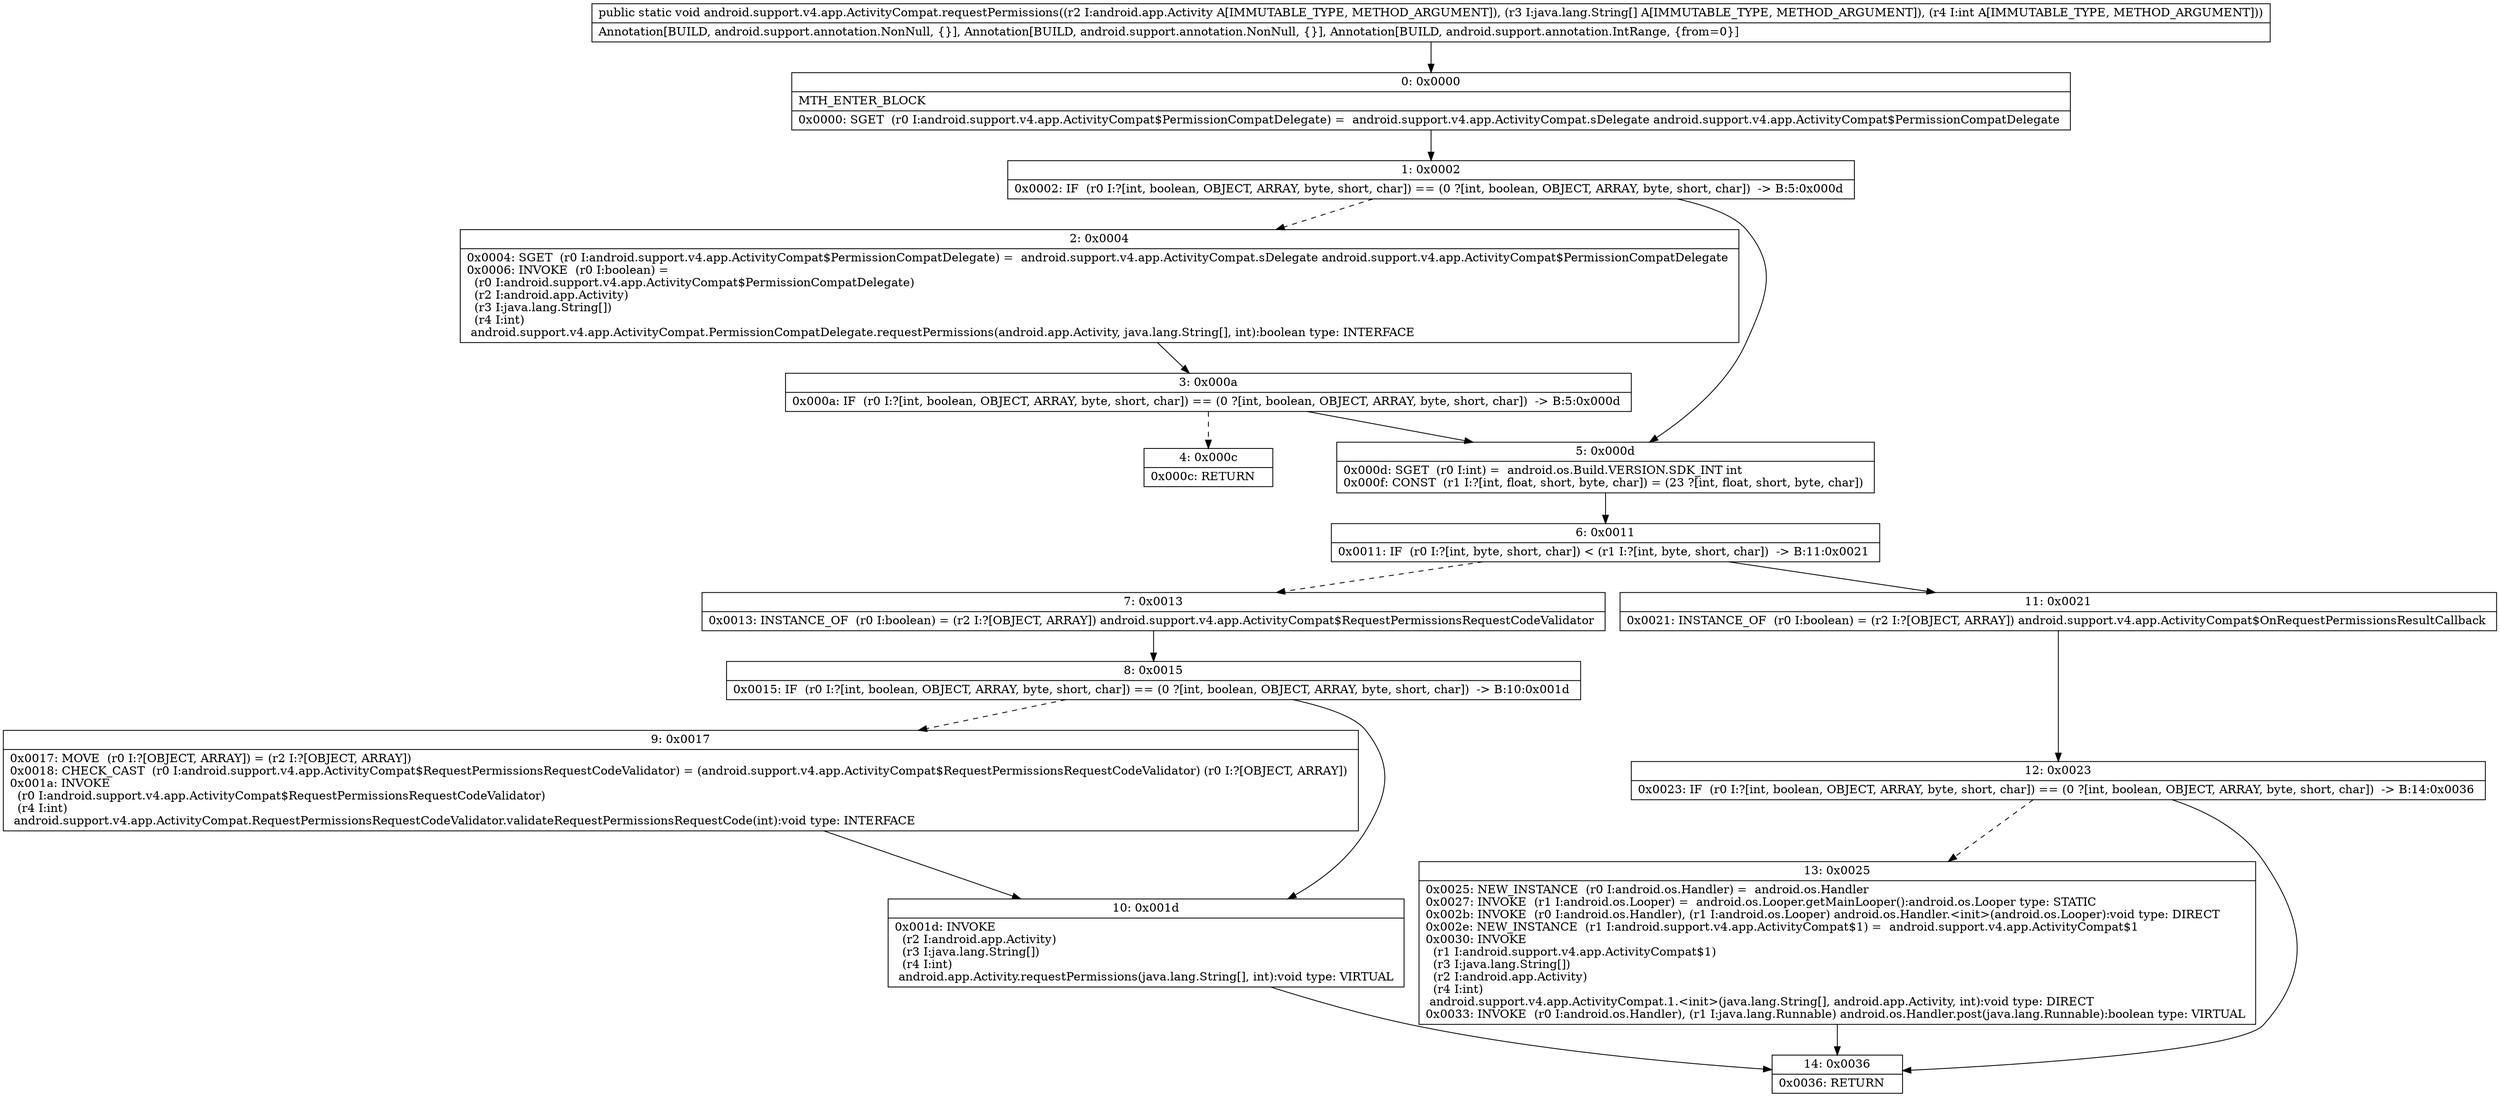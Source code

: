 digraph "CFG forandroid.support.v4.app.ActivityCompat.requestPermissions(Landroid\/app\/Activity;[Ljava\/lang\/String;I)V" {
Node_0 [shape=record,label="{0\:\ 0x0000|MTH_ENTER_BLOCK\l|0x0000: SGET  (r0 I:android.support.v4.app.ActivityCompat$PermissionCompatDelegate) =  android.support.v4.app.ActivityCompat.sDelegate android.support.v4.app.ActivityCompat$PermissionCompatDelegate \l}"];
Node_1 [shape=record,label="{1\:\ 0x0002|0x0002: IF  (r0 I:?[int, boolean, OBJECT, ARRAY, byte, short, char]) == (0 ?[int, boolean, OBJECT, ARRAY, byte, short, char])  \-\> B:5:0x000d \l}"];
Node_2 [shape=record,label="{2\:\ 0x0004|0x0004: SGET  (r0 I:android.support.v4.app.ActivityCompat$PermissionCompatDelegate) =  android.support.v4.app.ActivityCompat.sDelegate android.support.v4.app.ActivityCompat$PermissionCompatDelegate \l0x0006: INVOKE  (r0 I:boolean) = \l  (r0 I:android.support.v4.app.ActivityCompat$PermissionCompatDelegate)\l  (r2 I:android.app.Activity)\l  (r3 I:java.lang.String[])\l  (r4 I:int)\l android.support.v4.app.ActivityCompat.PermissionCompatDelegate.requestPermissions(android.app.Activity, java.lang.String[], int):boolean type: INTERFACE \l}"];
Node_3 [shape=record,label="{3\:\ 0x000a|0x000a: IF  (r0 I:?[int, boolean, OBJECT, ARRAY, byte, short, char]) == (0 ?[int, boolean, OBJECT, ARRAY, byte, short, char])  \-\> B:5:0x000d \l}"];
Node_4 [shape=record,label="{4\:\ 0x000c|0x000c: RETURN   \l}"];
Node_5 [shape=record,label="{5\:\ 0x000d|0x000d: SGET  (r0 I:int) =  android.os.Build.VERSION.SDK_INT int \l0x000f: CONST  (r1 I:?[int, float, short, byte, char]) = (23 ?[int, float, short, byte, char]) \l}"];
Node_6 [shape=record,label="{6\:\ 0x0011|0x0011: IF  (r0 I:?[int, byte, short, char]) \< (r1 I:?[int, byte, short, char])  \-\> B:11:0x0021 \l}"];
Node_7 [shape=record,label="{7\:\ 0x0013|0x0013: INSTANCE_OF  (r0 I:boolean) = (r2 I:?[OBJECT, ARRAY]) android.support.v4.app.ActivityCompat$RequestPermissionsRequestCodeValidator \l}"];
Node_8 [shape=record,label="{8\:\ 0x0015|0x0015: IF  (r0 I:?[int, boolean, OBJECT, ARRAY, byte, short, char]) == (0 ?[int, boolean, OBJECT, ARRAY, byte, short, char])  \-\> B:10:0x001d \l}"];
Node_9 [shape=record,label="{9\:\ 0x0017|0x0017: MOVE  (r0 I:?[OBJECT, ARRAY]) = (r2 I:?[OBJECT, ARRAY]) \l0x0018: CHECK_CAST  (r0 I:android.support.v4.app.ActivityCompat$RequestPermissionsRequestCodeValidator) = (android.support.v4.app.ActivityCompat$RequestPermissionsRequestCodeValidator) (r0 I:?[OBJECT, ARRAY]) \l0x001a: INVOKE  \l  (r0 I:android.support.v4.app.ActivityCompat$RequestPermissionsRequestCodeValidator)\l  (r4 I:int)\l android.support.v4.app.ActivityCompat.RequestPermissionsRequestCodeValidator.validateRequestPermissionsRequestCode(int):void type: INTERFACE \l}"];
Node_10 [shape=record,label="{10\:\ 0x001d|0x001d: INVOKE  \l  (r2 I:android.app.Activity)\l  (r3 I:java.lang.String[])\l  (r4 I:int)\l android.app.Activity.requestPermissions(java.lang.String[], int):void type: VIRTUAL \l}"];
Node_11 [shape=record,label="{11\:\ 0x0021|0x0021: INSTANCE_OF  (r0 I:boolean) = (r2 I:?[OBJECT, ARRAY]) android.support.v4.app.ActivityCompat$OnRequestPermissionsResultCallback \l}"];
Node_12 [shape=record,label="{12\:\ 0x0023|0x0023: IF  (r0 I:?[int, boolean, OBJECT, ARRAY, byte, short, char]) == (0 ?[int, boolean, OBJECT, ARRAY, byte, short, char])  \-\> B:14:0x0036 \l}"];
Node_13 [shape=record,label="{13\:\ 0x0025|0x0025: NEW_INSTANCE  (r0 I:android.os.Handler) =  android.os.Handler \l0x0027: INVOKE  (r1 I:android.os.Looper) =  android.os.Looper.getMainLooper():android.os.Looper type: STATIC \l0x002b: INVOKE  (r0 I:android.os.Handler), (r1 I:android.os.Looper) android.os.Handler.\<init\>(android.os.Looper):void type: DIRECT \l0x002e: NEW_INSTANCE  (r1 I:android.support.v4.app.ActivityCompat$1) =  android.support.v4.app.ActivityCompat$1 \l0x0030: INVOKE  \l  (r1 I:android.support.v4.app.ActivityCompat$1)\l  (r3 I:java.lang.String[])\l  (r2 I:android.app.Activity)\l  (r4 I:int)\l android.support.v4.app.ActivityCompat.1.\<init\>(java.lang.String[], android.app.Activity, int):void type: DIRECT \l0x0033: INVOKE  (r0 I:android.os.Handler), (r1 I:java.lang.Runnable) android.os.Handler.post(java.lang.Runnable):boolean type: VIRTUAL \l}"];
Node_14 [shape=record,label="{14\:\ 0x0036|0x0036: RETURN   \l}"];
MethodNode[shape=record,label="{public static void android.support.v4.app.ActivityCompat.requestPermissions((r2 I:android.app.Activity A[IMMUTABLE_TYPE, METHOD_ARGUMENT]), (r3 I:java.lang.String[] A[IMMUTABLE_TYPE, METHOD_ARGUMENT]), (r4 I:int A[IMMUTABLE_TYPE, METHOD_ARGUMENT]))  | Annotation[BUILD, android.support.annotation.NonNull, \{\}], Annotation[BUILD, android.support.annotation.NonNull, \{\}], Annotation[BUILD, android.support.annotation.IntRange, \{from=0\}]\l}"];
MethodNode -> Node_0;
Node_0 -> Node_1;
Node_1 -> Node_2[style=dashed];
Node_1 -> Node_5;
Node_2 -> Node_3;
Node_3 -> Node_4[style=dashed];
Node_3 -> Node_5;
Node_5 -> Node_6;
Node_6 -> Node_7[style=dashed];
Node_6 -> Node_11;
Node_7 -> Node_8;
Node_8 -> Node_9[style=dashed];
Node_8 -> Node_10;
Node_9 -> Node_10;
Node_10 -> Node_14;
Node_11 -> Node_12;
Node_12 -> Node_13[style=dashed];
Node_12 -> Node_14;
Node_13 -> Node_14;
}

